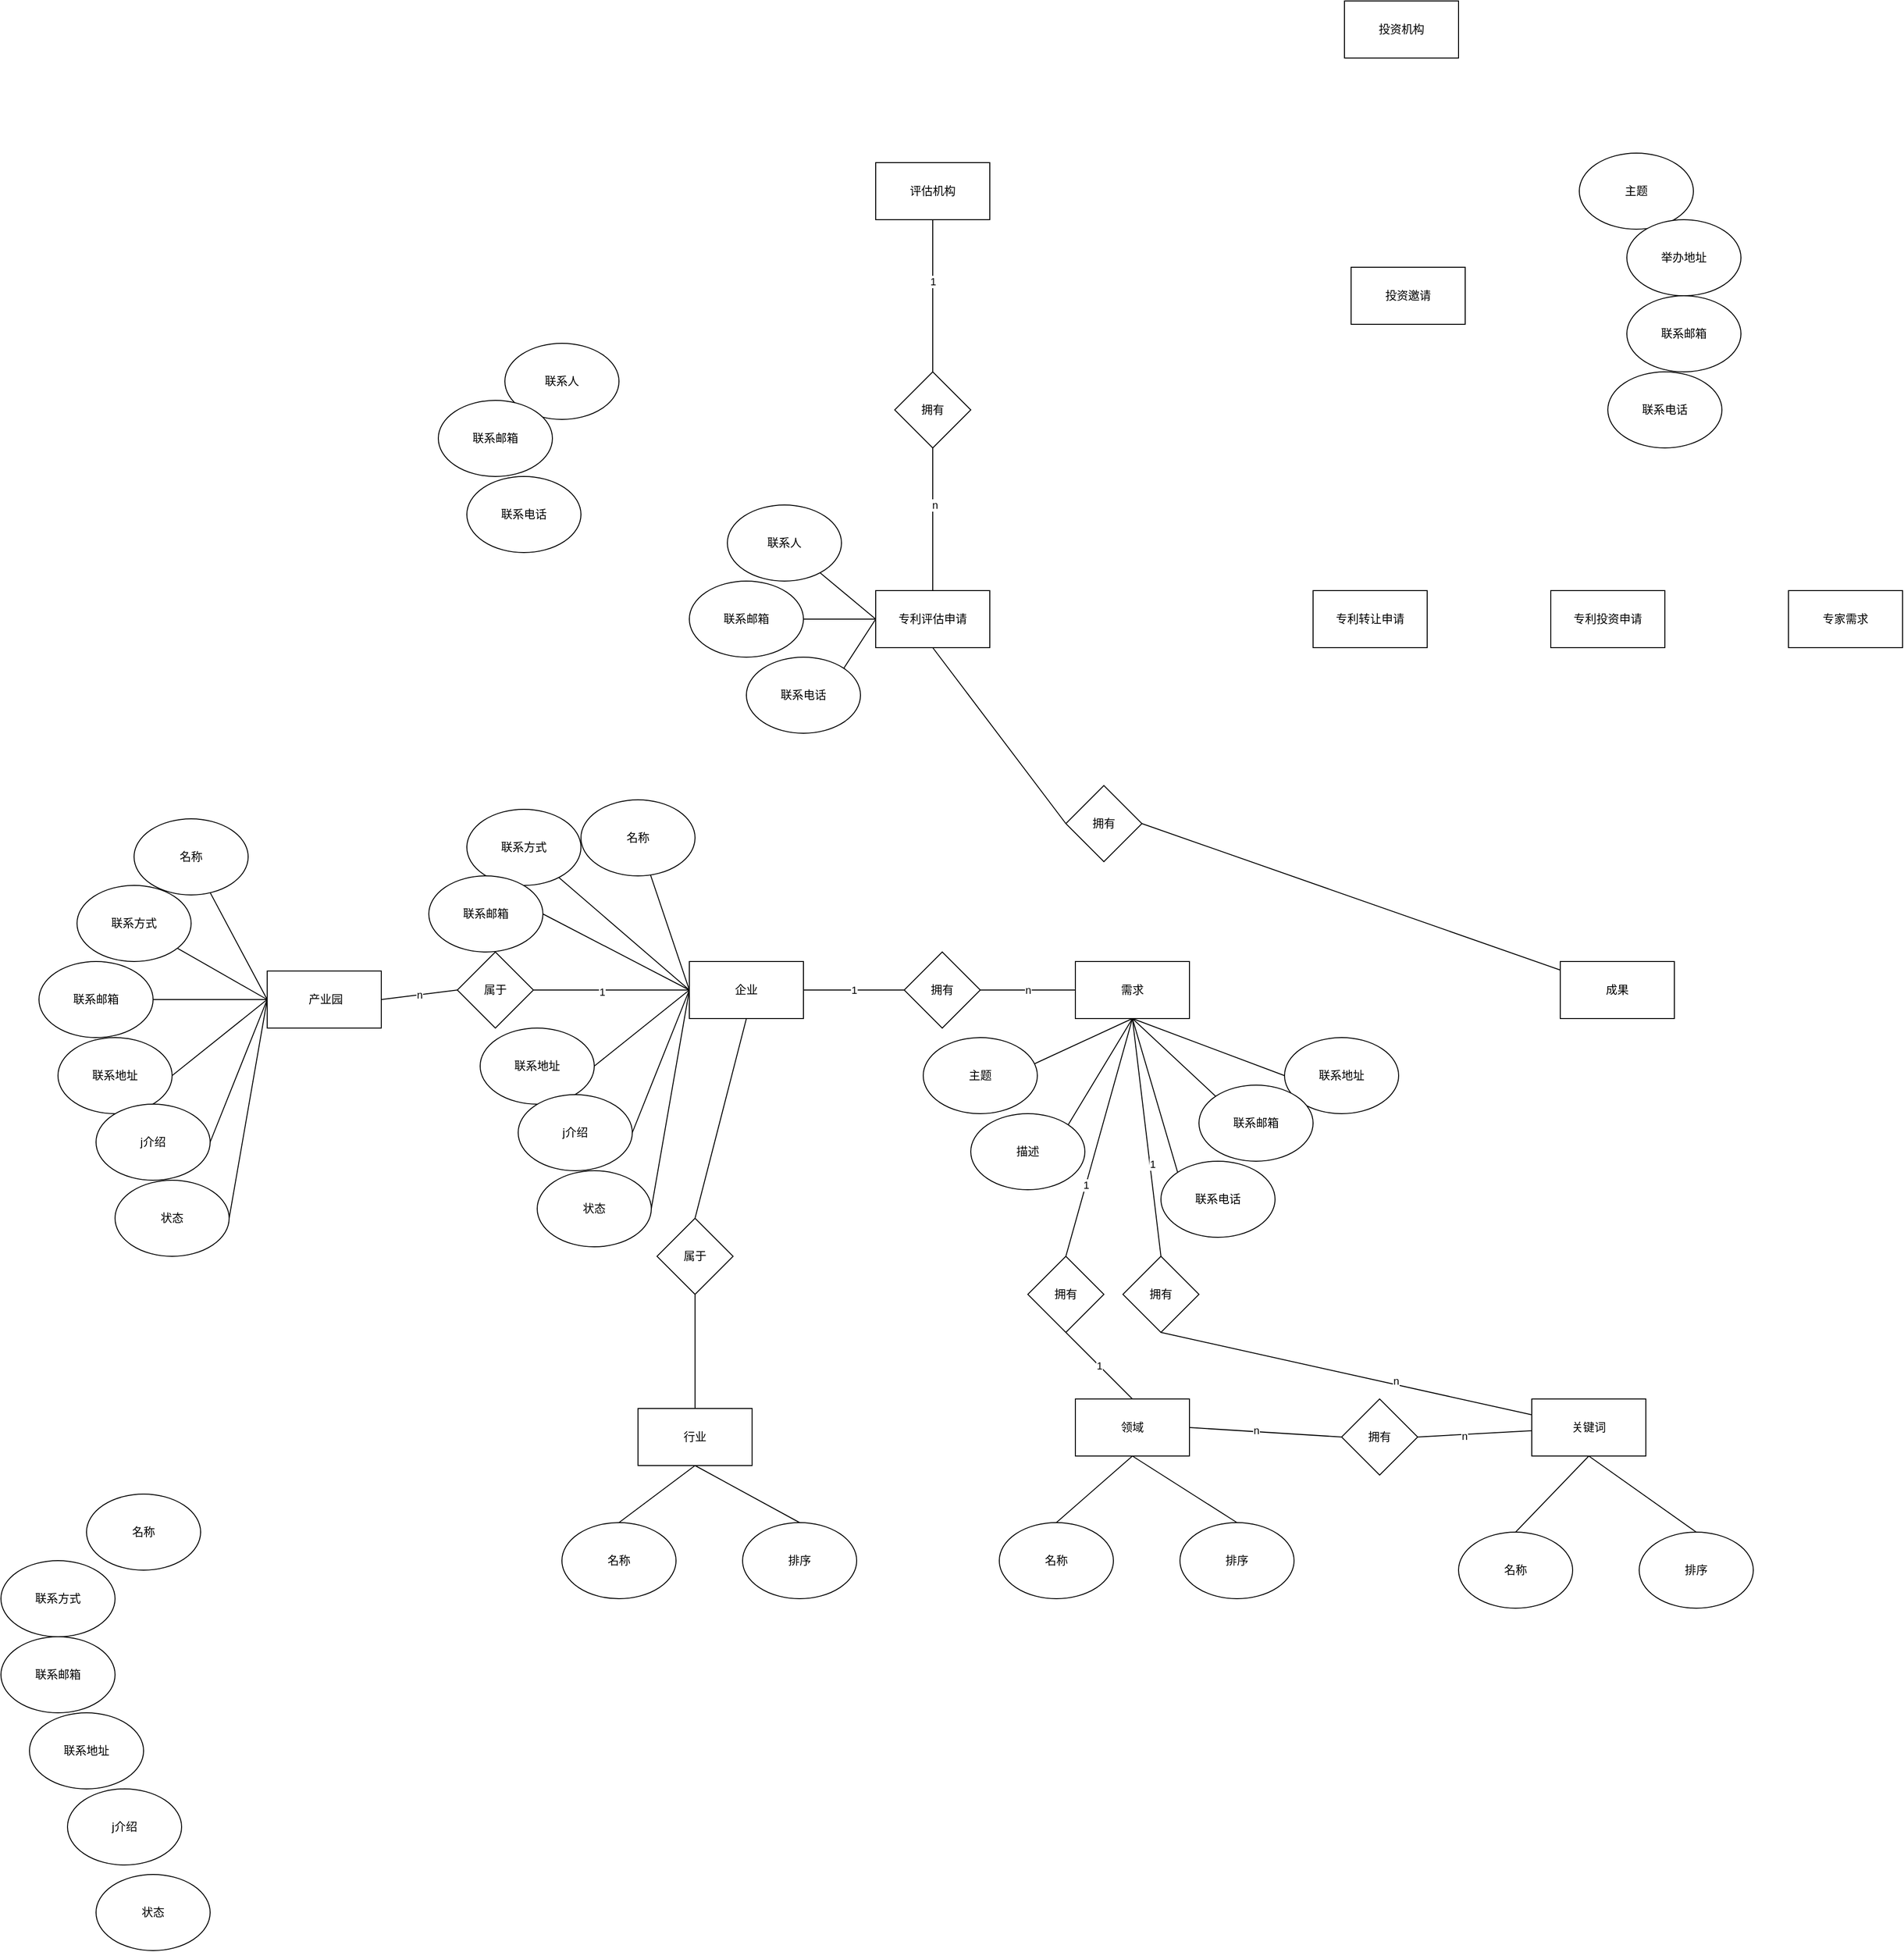 <mxfile version="14.9.8" type="github"><diagram id="YEA70oe7kTSdyKRm6zXA" name="Page-1"><mxGraphModel dx="2249" dy="1931" grid="1" gridSize="10" guides="1" tooltips="1" connect="1" arrows="1" fold="1" page="1" pageScale="1" pageWidth="827" pageHeight="1169" math="0" shadow="0"><root><mxCell id="0"/><mxCell id="1" parent="0"/><mxCell id="uKUocHzos3Ya5gMg2su9-61" style="edgeStyle=none;rounded=0;orthogonalLoop=1;jettySize=auto;html=1;exitX=0.5;exitY=1;exitDx=0;exitDy=0;entryX=0.5;entryY=0;entryDx=0;entryDy=0;endArrow=none;endFill=0;" parent="1" source="uKUocHzos3Ya5gMg2su9-1" target="uKUocHzos3Ya5gMg2su9-60" edge="1"><mxGeometry relative="1" as="geometry"/></mxCell><mxCell id="uKUocHzos3Ya5gMg2su9-64" value="1" style="edgeStyle=none;rounded=0;orthogonalLoop=1;jettySize=auto;html=1;exitX=1;exitY=0.5;exitDx=0;exitDy=0;endArrow=none;endFill=0;" parent="1" source="uKUocHzos3Ya5gMg2su9-1" target="uKUocHzos3Ya5gMg2su9-63" edge="1"><mxGeometry relative="1" as="geometry"/></mxCell><mxCell id="uKUocHzos3Ya5gMg2su9-1" value="企业" style="rounded=0;whiteSpace=wrap;html=1;" parent="1" vertex="1"><mxGeometry x="414" y="770" width="120" height="60" as="geometry"/></mxCell><mxCell id="uKUocHzos3Ya5gMg2su9-31" style="rounded=0;orthogonalLoop=1;jettySize=auto;html=1;exitX=0;exitY=0.5;exitDx=0;exitDy=0;endArrow=none;endFill=0;" parent="1" source="uKUocHzos3Ya5gMg2su9-2" target="uKUocHzos3Ya5gMg2su9-17" edge="1"><mxGeometry relative="1" as="geometry"/></mxCell><mxCell id="uKUocHzos3Ya5gMg2su9-32" style="edgeStyle=none;rounded=0;orthogonalLoop=1;jettySize=auto;html=1;exitX=0;exitY=0.5;exitDx=0;exitDy=0;endArrow=none;endFill=0;" parent="1" source="uKUocHzos3Ya5gMg2su9-2" target="uKUocHzos3Ya5gMg2su9-18" edge="1"><mxGeometry relative="1" as="geometry"/></mxCell><mxCell id="uKUocHzos3Ya5gMg2su9-33" style="edgeStyle=none;rounded=0;orthogonalLoop=1;jettySize=auto;html=1;exitX=0;exitY=0.5;exitDx=0;exitDy=0;entryX=1;entryY=0.5;entryDx=0;entryDy=0;endArrow=none;endFill=0;" parent="1" source="uKUocHzos3Ya5gMg2su9-2" target="uKUocHzos3Ya5gMg2su9-19" edge="1"><mxGeometry relative="1" as="geometry"/></mxCell><mxCell id="uKUocHzos3Ya5gMg2su9-51" value="n" style="edgeStyle=none;rounded=0;orthogonalLoop=1;jettySize=auto;html=1;exitX=1;exitY=0.5;exitDx=0;exitDy=0;entryX=0;entryY=0.5;entryDx=0;entryDy=0;endArrow=none;endFill=0;" parent="1" source="uKUocHzos3Ya5gMg2su9-2" target="uKUocHzos3Ya5gMg2su9-50" edge="1"><mxGeometry relative="1" as="geometry"/></mxCell><mxCell id="uKUocHzos3Ya5gMg2su9-2" value="&amp;nbsp;产业园" style="rounded=0;whiteSpace=wrap;html=1;" parent="1" vertex="1"><mxGeometry x="-30" y="780" width="120" height="60" as="geometry"/></mxCell><mxCell id="uKUocHzos3Ya5gMg2su9-56" style="edgeStyle=none;rounded=0;orthogonalLoop=1;jettySize=auto;html=1;exitX=0.5;exitY=1;exitDx=0;exitDy=0;entryX=0.5;entryY=0;entryDx=0;entryDy=0;endArrow=none;endFill=0;" parent="1" source="uKUocHzos3Ya5gMg2su9-4" target="uKUocHzos3Ya5gMg2su9-54" edge="1"><mxGeometry relative="1" as="geometry"/></mxCell><mxCell id="uKUocHzos3Ya5gMg2su9-4" value="行业" style="rounded=0;whiteSpace=wrap;html=1;" parent="1" vertex="1"><mxGeometry x="360" y="1240" width="120" height="60" as="geometry"/></mxCell><mxCell id="uKUocHzos3Ya5gMg2su9-96" style="edgeStyle=none;rounded=0;orthogonalLoop=1;jettySize=auto;html=1;exitX=0.5;exitY=1;exitDx=0;exitDy=0;entryX=0.967;entryY=0.35;entryDx=0;entryDy=0;entryPerimeter=0;endArrow=none;endFill=0;" parent="1" source="uKUocHzos3Ya5gMg2su9-5" target="uKUocHzos3Ya5gMg2su9-85" edge="1"><mxGeometry relative="1" as="geometry"/></mxCell><mxCell id="uKUocHzos3Ya5gMg2su9-103" style="edgeStyle=none;rounded=0;orthogonalLoop=1;jettySize=auto;html=1;exitX=0.5;exitY=1;exitDx=0;exitDy=0;entryX=0.5;entryY=0;entryDx=0;entryDy=0;endArrow=none;endFill=0;" parent="1" source="uKUocHzos3Ya5gMg2su9-5" target="uKUocHzos3Ya5gMg2su9-101" edge="1"><mxGeometry relative="1" as="geometry"/></mxCell><mxCell id="uKUocHzos3Ya5gMg2su9-105" value="1" style="edgeLabel;html=1;align=center;verticalAlign=middle;resizable=0;points=[];" parent="uKUocHzos3Ya5gMg2su9-103" vertex="1" connectable="0"><mxGeometry x="0.4" relative="1" as="geometry"><mxPoint as="offset"/></mxGeometry></mxCell><mxCell id="uKUocHzos3Ya5gMg2su9-107" style="edgeStyle=none;rounded=0;orthogonalLoop=1;jettySize=auto;html=1;exitX=0.5;exitY=1;exitDx=0;exitDy=0;entryX=0.5;entryY=0;entryDx=0;entryDy=0;endArrow=none;endFill=0;" parent="1" source="uKUocHzos3Ya5gMg2su9-5" target="uKUocHzos3Ya5gMg2su9-106" edge="1"><mxGeometry relative="1" as="geometry"/></mxCell><mxCell id="uKUocHzos3Ya5gMg2su9-111" value="1" style="edgeLabel;html=1;align=center;verticalAlign=middle;resizable=0;points=[];" parent="uKUocHzos3Ya5gMg2su9-107" vertex="1" connectable="0"><mxGeometry x="0.226" y="2" relative="1" as="geometry"><mxPoint as="offset"/></mxGeometry></mxCell><mxCell id="uKUocHzos3Ya5gMg2su9-5" value="需求" style="rounded=0;whiteSpace=wrap;html=1;" parent="1" vertex="1"><mxGeometry x="820" y="770" width="120" height="60" as="geometry"/></mxCell><mxCell id="uKUocHzos3Ya5gMg2su9-126" style="edgeStyle=none;rounded=0;orthogonalLoop=1;jettySize=auto;html=1;exitX=0;exitY=0.5;exitDx=0;exitDy=0;endArrow=none;endFill=0;" parent="1" source="uKUocHzos3Ya5gMg2su9-6" target="uKUocHzos3Ya5gMg2su9-123" edge="1"><mxGeometry relative="1" as="geometry"/></mxCell><mxCell id="uKUocHzos3Ya5gMg2su9-135" style="edgeStyle=none;rounded=0;orthogonalLoop=1;jettySize=auto;html=1;exitX=0.5;exitY=1;exitDx=0;exitDy=0;entryX=0;entryY=0.5;entryDx=0;entryDy=0;endArrow=none;endFill=0;" parent="1" source="uKUocHzos3Ya5gMg2su9-6" target="uKUocHzos3Ya5gMg2su9-134" edge="1"><mxGeometry relative="1" as="geometry"/></mxCell><mxCell id="uKUocHzos3Ya5gMg2su9-6" value="专利评估申请" style="rounded=0;whiteSpace=wrap;html=1;" parent="1" vertex="1"><mxGeometry x="610" y="380" width="120" height="60" as="geometry"/></mxCell><mxCell id="uKUocHzos3Ya5gMg2su9-78" style="edgeStyle=none;rounded=0;orthogonalLoop=1;jettySize=auto;html=1;exitX=1;exitY=0.5;exitDx=0;exitDy=0;entryX=0;entryY=0.5;entryDx=0;entryDy=0;endArrow=none;endFill=0;" parent="1" source="uKUocHzos3Ya5gMg2su9-7" target="uKUocHzos3Ya5gMg2su9-77" edge="1"><mxGeometry relative="1" as="geometry"/></mxCell><mxCell id="uKUocHzos3Ya5gMg2su9-80" value="n" style="edgeLabel;html=1;align=center;verticalAlign=middle;resizable=0;points=[];" parent="uKUocHzos3Ya5gMg2su9-78" vertex="1" connectable="0"><mxGeometry x="-0.127" y="2" relative="1" as="geometry"><mxPoint as="offset"/></mxGeometry></mxCell><mxCell id="uKUocHzos3Ya5gMg2su9-7" value="领域" style="rounded=0;whiteSpace=wrap;html=1;" parent="1" vertex="1"><mxGeometry x="820" y="1230" width="120" height="60" as="geometry"/></mxCell><mxCell id="uKUocHzos3Ya5gMg2su9-8" value="关键词" style="rounded=0;whiteSpace=wrap;html=1;" parent="1" vertex="1"><mxGeometry x="1300" y="1230" width="120" height="60" as="geometry"/></mxCell><mxCell id="uKUocHzos3Ya5gMg2su9-9" value="成果" style="rounded=0;whiteSpace=wrap;html=1;" parent="1" vertex="1"><mxGeometry x="1330" y="770" width="120" height="60" as="geometry"/></mxCell><mxCell id="uKUocHzos3Ya5gMg2su9-11" value="专利转让申请" style="rounded=0;whiteSpace=wrap;html=1;" parent="1" vertex="1"><mxGeometry x="1070" y="380" width="120" height="60" as="geometry"/></mxCell><mxCell id="uKUocHzos3Ya5gMg2su9-12" value="专利投资申请" style="rounded=0;whiteSpace=wrap;html=1;" parent="1" vertex="1"><mxGeometry x="1320" y="380" width="120" height="60" as="geometry"/></mxCell><mxCell id="uKUocHzos3Ya5gMg2su9-13" value="专家需求" style="rounded=0;whiteSpace=wrap;html=1;" parent="1" vertex="1"><mxGeometry x="1570" y="380" width="120" height="60" as="geometry"/></mxCell><mxCell id="uKUocHzos3Ya5gMg2su9-14" value="投资邀请" style="rounded=0;whiteSpace=wrap;html=1;" parent="1" vertex="1"><mxGeometry x="1110" y="40" width="120" height="60" as="geometry"/></mxCell><mxCell id="uKUocHzos3Ya5gMg2su9-130" style="edgeStyle=none;rounded=0;orthogonalLoop=1;jettySize=auto;html=1;exitX=0.5;exitY=1;exitDx=0;exitDy=0;endArrow=none;endFill=0;" parent="1" source="uKUocHzos3Ya5gMg2su9-15" target="uKUocHzos3Ya5gMg2su9-129" edge="1"><mxGeometry relative="1" as="geometry"/></mxCell><mxCell id="uKUocHzos3Ya5gMg2su9-132" value="1" style="edgeLabel;html=1;align=center;verticalAlign=middle;resizable=0;points=[];" parent="uKUocHzos3Ya5gMg2su9-130" vertex="1" connectable="0"><mxGeometry x="-0.188" relative="1" as="geometry"><mxPoint as="offset"/></mxGeometry></mxCell><mxCell id="uKUocHzos3Ya5gMg2su9-15" value="评估机构" style="rounded=0;whiteSpace=wrap;html=1;" parent="1" vertex="1"><mxGeometry x="610" y="-70" width="120" height="60" as="geometry"/></mxCell><mxCell id="uKUocHzos3Ya5gMg2su9-16" value="投资机构" style="rounded=0;whiteSpace=wrap;html=1;" parent="1" vertex="1"><mxGeometry x="1103" y="-240" width="120" height="60" as="geometry"/></mxCell><mxCell id="uKUocHzos3Ya5gMg2su9-17" value="名称" style="ellipse;whiteSpace=wrap;html=1;" parent="1" vertex="1"><mxGeometry x="-170" y="620" width="120" height="80" as="geometry"/></mxCell><mxCell id="uKUocHzos3Ya5gMg2su9-18" value="联系方式" style="ellipse;whiteSpace=wrap;html=1;" parent="1" vertex="1"><mxGeometry x="-230" y="690" width="120" height="80" as="geometry"/></mxCell><mxCell id="uKUocHzos3Ya5gMg2su9-19" value="联系邮箱" style="ellipse;whiteSpace=wrap;html=1;" parent="1" vertex="1"><mxGeometry x="-270" y="770" width="120" height="80" as="geometry"/></mxCell><mxCell id="uKUocHzos3Ya5gMg2su9-34" style="edgeStyle=none;rounded=0;orthogonalLoop=1;jettySize=auto;html=1;exitX=1;exitY=0.5;exitDx=0;exitDy=0;entryX=0;entryY=0.5;entryDx=0;entryDy=0;endArrow=none;endFill=0;" parent="1" source="uKUocHzos3Ya5gMg2su9-20" target="uKUocHzos3Ya5gMg2su9-2" edge="1"><mxGeometry relative="1" as="geometry"/></mxCell><mxCell id="uKUocHzos3Ya5gMg2su9-20" value="联系地址" style="ellipse;whiteSpace=wrap;html=1;" parent="1" vertex="1"><mxGeometry x="-250" y="850" width="120" height="80" as="geometry"/></mxCell><mxCell id="uKUocHzos3Ya5gMg2su9-35" style="edgeStyle=none;rounded=0;orthogonalLoop=1;jettySize=auto;html=1;exitX=1;exitY=0.5;exitDx=0;exitDy=0;entryX=0;entryY=0.5;entryDx=0;entryDy=0;endArrow=none;endFill=0;" parent="1" source="uKUocHzos3Ya5gMg2su9-21" target="uKUocHzos3Ya5gMg2su9-2" edge="1"><mxGeometry relative="1" as="geometry"/></mxCell><mxCell id="uKUocHzos3Ya5gMg2su9-21" value="j介绍" style="ellipse;whiteSpace=wrap;html=1;" parent="1" vertex="1"><mxGeometry x="-210" y="920" width="120" height="80" as="geometry"/></mxCell><mxCell id="uKUocHzos3Ya5gMg2su9-37" style="edgeStyle=none;rounded=0;orthogonalLoop=1;jettySize=auto;html=1;exitX=1;exitY=0.5;exitDx=0;exitDy=0;entryX=0;entryY=0.5;entryDx=0;entryDy=0;endArrow=none;endFill=0;" parent="1" source="uKUocHzos3Ya5gMg2su9-22" target="uKUocHzos3Ya5gMg2su9-2" edge="1"><mxGeometry relative="1" as="geometry"/></mxCell><mxCell id="uKUocHzos3Ya5gMg2su9-22" value="状态" style="ellipse;whiteSpace=wrap;html=1;" parent="1" vertex="1"><mxGeometry x="-190" y="1000" width="120" height="80" as="geometry"/></mxCell><mxCell id="uKUocHzos3Ya5gMg2su9-24" value="名称" style="ellipse;whiteSpace=wrap;html=1;" parent="1" vertex="1"><mxGeometry x="-220" y="1330" width="120" height="80" as="geometry"/></mxCell><mxCell id="uKUocHzos3Ya5gMg2su9-25" value="联系方式" style="ellipse;whiteSpace=wrap;html=1;" parent="1" vertex="1"><mxGeometry x="-310" y="1400" width="120" height="80" as="geometry"/></mxCell><mxCell id="uKUocHzos3Ya5gMg2su9-26" value="联系邮箱" style="ellipse;whiteSpace=wrap;html=1;" parent="1" vertex="1"><mxGeometry x="-310" y="1480" width="120" height="80" as="geometry"/></mxCell><mxCell id="uKUocHzos3Ya5gMg2su9-27" value="联系地址" style="ellipse;whiteSpace=wrap;html=1;" parent="1" vertex="1"><mxGeometry x="-280" y="1560" width="120" height="80" as="geometry"/></mxCell><mxCell id="uKUocHzos3Ya5gMg2su9-28" value="j介绍" style="ellipse;whiteSpace=wrap;html=1;" parent="1" vertex="1"><mxGeometry x="-240" y="1640" width="120" height="80" as="geometry"/></mxCell><mxCell id="uKUocHzos3Ya5gMg2su9-29" value="状态" style="ellipse;whiteSpace=wrap;html=1;" parent="1" vertex="1"><mxGeometry x="-210" y="1730" width="120" height="80" as="geometry"/></mxCell><mxCell id="uKUocHzos3Ya5gMg2su9-38" style="rounded=0;orthogonalLoop=1;jettySize=auto;html=1;exitX=0;exitY=0.5;exitDx=0;exitDy=0;endArrow=none;endFill=0;" parent="1" target="uKUocHzos3Ya5gMg2su9-41" edge="1"><mxGeometry relative="1" as="geometry"><mxPoint x="414" y="800" as="sourcePoint"/></mxGeometry></mxCell><mxCell id="uKUocHzos3Ya5gMg2su9-39" style="edgeStyle=none;rounded=0;orthogonalLoop=1;jettySize=auto;html=1;exitX=0;exitY=0.5;exitDx=0;exitDy=0;endArrow=none;endFill=0;" parent="1" target="uKUocHzos3Ya5gMg2su9-42" edge="1"><mxGeometry relative="1" as="geometry"><mxPoint x="414" y="800" as="sourcePoint"/></mxGeometry></mxCell><mxCell id="uKUocHzos3Ya5gMg2su9-40" style="edgeStyle=none;rounded=0;orthogonalLoop=1;jettySize=auto;html=1;exitX=0;exitY=0.5;exitDx=0;exitDy=0;entryX=1;entryY=0.5;entryDx=0;entryDy=0;endArrow=none;endFill=0;" parent="1" target="uKUocHzos3Ya5gMg2su9-43" edge="1"><mxGeometry relative="1" as="geometry"><mxPoint x="414" y="800" as="sourcePoint"/></mxGeometry></mxCell><mxCell id="uKUocHzos3Ya5gMg2su9-41" value="名称" style="ellipse;whiteSpace=wrap;html=1;" parent="1" vertex="1"><mxGeometry x="300" y="600" width="120" height="80" as="geometry"/></mxCell><mxCell id="uKUocHzos3Ya5gMg2su9-42" value="联系方式" style="ellipse;whiteSpace=wrap;html=1;" parent="1" vertex="1"><mxGeometry x="180" y="610" width="120" height="80" as="geometry"/></mxCell><mxCell id="uKUocHzos3Ya5gMg2su9-43" value="联系邮箱" style="ellipse;whiteSpace=wrap;html=1;" parent="1" vertex="1"><mxGeometry x="140" y="680" width="120" height="80" as="geometry"/></mxCell><mxCell id="uKUocHzos3Ya5gMg2su9-44" style="edgeStyle=none;rounded=0;orthogonalLoop=1;jettySize=auto;html=1;exitX=1;exitY=0.5;exitDx=0;exitDy=0;entryX=0;entryY=0.5;entryDx=0;entryDy=0;endArrow=none;endFill=0;" parent="1" source="uKUocHzos3Ya5gMg2su9-45" edge="1"><mxGeometry relative="1" as="geometry"><mxPoint x="414" y="800" as="targetPoint"/></mxGeometry></mxCell><mxCell id="uKUocHzos3Ya5gMg2su9-45" value="联系地址" style="ellipse;whiteSpace=wrap;html=1;" parent="1" vertex="1"><mxGeometry x="194" y="840" width="120" height="80" as="geometry"/></mxCell><mxCell id="uKUocHzos3Ya5gMg2su9-46" style="edgeStyle=none;rounded=0;orthogonalLoop=1;jettySize=auto;html=1;exitX=1;exitY=0.5;exitDx=0;exitDy=0;entryX=0;entryY=0.5;entryDx=0;entryDy=0;endArrow=none;endFill=0;" parent="1" source="uKUocHzos3Ya5gMg2su9-47" edge="1"><mxGeometry relative="1" as="geometry"><mxPoint x="414" y="800" as="targetPoint"/></mxGeometry></mxCell><mxCell id="uKUocHzos3Ya5gMg2su9-47" value="j介绍" style="ellipse;whiteSpace=wrap;html=1;" parent="1" vertex="1"><mxGeometry x="234" y="910" width="120" height="80" as="geometry"/></mxCell><mxCell id="uKUocHzos3Ya5gMg2su9-48" style="edgeStyle=none;rounded=0;orthogonalLoop=1;jettySize=auto;html=1;exitX=1;exitY=0.5;exitDx=0;exitDy=0;entryX=0;entryY=0.5;entryDx=0;entryDy=0;endArrow=none;endFill=0;" parent="1" source="uKUocHzos3Ya5gMg2su9-49" edge="1"><mxGeometry relative="1" as="geometry"><mxPoint x="414" y="800" as="targetPoint"/></mxGeometry></mxCell><mxCell id="uKUocHzos3Ya5gMg2su9-49" value="状态" style="ellipse;whiteSpace=wrap;html=1;" parent="1" vertex="1"><mxGeometry x="254" y="990" width="120" height="80" as="geometry"/></mxCell><mxCell id="uKUocHzos3Ya5gMg2su9-52" style="edgeStyle=none;rounded=0;orthogonalLoop=1;jettySize=auto;html=1;exitX=1;exitY=0.5;exitDx=0;exitDy=0;entryX=0;entryY=0.5;entryDx=0;entryDy=0;endArrow=none;endFill=0;" parent="1" source="uKUocHzos3Ya5gMg2su9-50" target="uKUocHzos3Ya5gMg2su9-1" edge="1"><mxGeometry relative="1" as="geometry"/></mxCell><mxCell id="uKUocHzos3Ya5gMg2su9-53" value="1" style="edgeLabel;html=1;align=center;verticalAlign=middle;resizable=0;points=[];" parent="uKUocHzos3Ya5gMg2su9-52" vertex="1" connectable="0"><mxGeometry x="-0.122" y="-2" relative="1" as="geometry"><mxPoint as="offset"/></mxGeometry></mxCell><mxCell id="uKUocHzos3Ya5gMg2su9-50" value="属于" style="rhombus;whiteSpace=wrap;html=1;" parent="1" vertex="1"><mxGeometry x="170" y="760" width="80" height="80" as="geometry"/></mxCell><mxCell id="uKUocHzos3Ya5gMg2su9-54" value="名称" style="ellipse;whiteSpace=wrap;html=1;" parent="1" vertex="1"><mxGeometry x="280" y="1360" width="120" height="80" as="geometry"/></mxCell><mxCell id="uKUocHzos3Ya5gMg2su9-58" style="edgeStyle=none;rounded=0;orthogonalLoop=1;jettySize=auto;html=1;exitX=0.5;exitY=0;exitDx=0;exitDy=0;entryX=0.5;entryY=1;entryDx=0;entryDy=0;endArrow=none;endFill=0;" parent="1" source="uKUocHzos3Ya5gMg2su9-55" target="uKUocHzos3Ya5gMg2su9-4" edge="1"><mxGeometry relative="1" as="geometry"/></mxCell><mxCell id="uKUocHzos3Ya5gMg2su9-55" value="排序" style="ellipse;whiteSpace=wrap;html=1;" parent="1" vertex="1"><mxGeometry x="470" y="1360" width="120" height="80" as="geometry"/></mxCell><mxCell id="uKUocHzos3Ya5gMg2su9-62" style="edgeStyle=none;rounded=0;orthogonalLoop=1;jettySize=auto;html=1;exitX=0.5;exitY=1;exitDx=0;exitDy=0;entryX=0.5;entryY=0;entryDx=0;entryDy=0;endArrow=none;endFill=0;" parent="1" source="uKUocHzos3Ya5gMg2su9-60" target="uKUocHzos3Ya5gMg2su9-4" edge="1"><mxGeometry relative="1" as="geometry"/></mxCell><mxCell id="uKUocHzos3Ya5gMg2su9-60" value="属于" style="rhombus;whiteSpace=wrap;html=1;" parent="1" vertex="1"><mxGeometry x="380" y="1040" width="80" height="80" as="geometry"/></mxCell><mxCell id="uKUocHzos3Ya5gMg2su9-65" value="n" style="edgeStyle=none;rounded=0;orthogonalLoop=1;jettySize=auto;html=1;exitX=1;exitY=0.5;exitDx=0;exitDy=0;entryX=0;entryY=0.5;entryDx=0;entryDy=0;endArrow=none;endFill=0;" parent="1" source="uKUocHzos3Ya5gMg2su9-63" target="uKUocHzos3Ya5gMg2su9-5" edge="1"><mxGeometry relative="1" as="geometry"/></mxCell><mxCell id="uKUocHzos3Ya5gMg2su9-63" value="拥有" style="rhombus;whiteSpace=wrap;html=1;" parent="1" vertex="1"><mxGeometry x="640" y="760" width="80" height="80" as="geometry"/></mxCell><mxCell id="uKUocHzos3Ya5gMg2su9-67" style="edgeStyle=none;rounded=0;orthogonalLoop=1;jettySize=auto;html=1;entryX=0.5;entryY=0;entryDx=0;entryDy=0;endArrow=none;endFill=0;exitX=0.5;exitY=1;exitDx=0;exitDy=0;" parent="1" source="uKUocHzos3Ya5gMg2su9-7" target="uKUocHzos3Ya5gMg2su9-68" edge="1"><mxGeometry relative="1" as="geometry"><mxPoint x="880" y="1300" as="sourcePoint"/></mxGeometry></mxCell><mxCell id="uKUocHzos3Ya5gMg2su9-68" value="名称" style="ellipse;whiteSpace=wrap;html=1;" parent="1" vertex="1"><mxGeometry x="740" y="1360" width="120" height="80" as="geometry"/></mxCell><mxCell id="uKUocHzos3Ya5gMg2su9-69" style="edgeStyle=none;rounded=0;orthogonalLoop=1;jettySize=auto;html=1;exitX=0.5;exitY=0;exitDx=0;exitDy=0;endArrow=none;endFill=0;entryX=0.5;entryY=1;entryDx=0;entryDy=0;" parent="1" source="uKUocHzos3Ya5gMg2su9-70" target="uKUocHzos3Ya5gMg2su9-7" edge="1"><mxGeometry relative="1" as="geometry"><mxPoint x="880" y="1300" as="targetPoint"/></mxGeometry></mxCell><mxCell id="uKUocHzos3Ya5gMg2su9-70" value="排序" style="ellipse;whiteSpace=wrap;html=1;" parent="1" vertex="1"><mxGeometry x="930" y="1360" width="120" height="80" as="geometry"/></mxCell><mxCell id="uKUocHzos3Ya5gMg2su9-75" style="edgeStyle=none;rounded=0;orthogonalLoop=1;jettySize=auto;html=1;exitX=0.5;exitY=0;exitDx=0;exitDy=0;entryX=0.5;entryY=1;entryDx=0;entryDy=0;endArrow=none;endFill=0;" parent="1" source="uKUocHzos3Ya5gMg2su9-72" target="uKUocHzos3Ya5gMg2su9-8" edge="1"><mxGeometry relative="1" as="geometry"/></mxCell><mxCell id="uKUocHzos3Ya5gMg2su9-72" value="名称" style="ellipse;whiteSpace=wrap;html=1;" parent="1" vertex="1"><mxGeometry x="1223" y="1370" width="120" height="80" as="geometry"/></mxCell><mxCell id="uKUocHzos3Ya5gMg2su9-76" style="edgeStyle=none;rounded=0;orthogonalLoop=1;jettySize=auto;html=1;exitX=0.5;exitY=0;exitDx=0;exitDy=0;endArrow=none;endFill=0;" parent="1" source="uKUocHzos3Ya5gMg2su9-73" edge="1"><mxGeometry relative="1" as="geometry"><mxPoint x="1360" y="1290" as="targetPoint"/></mxGeometry></mxCell><mxCell id="uKUocHzos3Ya5gMg2su9-73" value="排序" style="ellipse;whiteSpace=wrap;html=1;" parent="1" vertex="1"><mxGeometry x="1413" y="1370" width="120" height="80" as="geometry"/></mxCell><mxCell id="uKUocHzos3Ya5gMg2su9-79" style="edgeStyle=none;rounded=0;orthogonalLoop=1;jettySize=auto;html=1;exitX=1;exitY=0.5;exitDx=0;exitDy=0;endArrow=none;endFill=0;" parent="1" source="uKUocHzos3Ya5gMg2su9-77" target="uKUocHzos3Ya5gMg2su9-8" edge="1"><mxGeometry relative="1" as="geometry"/></mxCell><mxCell id="uKUocHzos3Ya5gMg2su9-83" value="n" style="edgeLabel;html=1;align=center;verticalAlign=middle;resizable=0;points=[];" parent="uKUocHzos3Ya5gMg2su9-79" vertex="1" connectable="0"><mxGeometry x="-0.184" y="-1" relative="1" as="geometry"><mxPoint as="offset"/></mxGeometry></mxCell><mxCell id="uKUocHzos3Ya5gMg2su9-77" value="拥有" style="rhombus;whiteSpace=wrap;html=1;" parent="1" vertex="1"><mxGeometry x="1100" y="1230" width="80" height="80" as="geometry"/></mxCell><mxCell id="uKUocHzos3Ya5gMg2su9-85" value="主题" style="ellipse;whiteSpace=wrap;html=1;" parent="1" vertex="1"><mxGeometry x="660" y="850" width="120" height="80" as="geometry"/></mxCell><mxCell id="uKUocHzos3Ya5gMg2su9-97" style="edgeStyle=none;rounded=0;orthogonalLoop=1;jettySize=auto;html=1;exitX=1;exitY=0;exitDx=0;exitDy=0;endArrow=none;endFill=0;" parent="1" source="uKUocHzos3Ya5gMg2su9-86" edge="1"><mxGeometry relative="1" as="geometry"><mxPoint x="880" y="830" as="targetPoint"/></mxGeometry></mxCell><mxCell id="uKUocHzos3Ya5gMg2su9-86" value="描述" style="ellipse;whiteSpace=wrap;html=1;" parent="1" vertex="1"><mxGeometry x="710" y="930" width="120" height="80" as="geometry"/></mxCell><mxCell id="uKUocHzos3Ya5gMg2su9-100" style="edgeStyle=none;rounded=0;orthogonalLoop=1;jettySize=auto;html=1;exitX=0;exitY=0.5;exitDx=0;exitDy=0;endArrow=none;endFill=0;" parent="1" source="uKUocHzos3Ya5gMg2su9-88" edge="1"><mxGeometry relative="1" as="geometry"><mxPoint x="880" y="830" as="targetPoint"/></mxGeometry></mxCell><mxCell id="uKUocHzos3Ya5gMg2su9-88" value="联系地址" style="ellipse;whiteSpace=wrap;html=1;" parent="1" vertex="1"><mxGeometry x="1040" y="850" width="120" height="80" as="geometry"/></mxCell><mxCell id="uKUocHzos3Ya5gMg2su9-99" style="edgeStyle=none;rounded=0;orthogonalLoop=1;jettySize=auto;html=1;exitX=0;exitY=0;exitDx=0;exitDy=0;endArrow=none;endFill=0;" parent="1" source="uKUocHzos3Ya5gMg2su9-89" edge="1"><mxGeometry relative="1" as="geometry"><mxPoint x="880" y="830" as="targetPoint"/></mxGeometry></mxCell><mxCell id="uKUocHzos3Ya5gMg2su9-89" value="联系邮箱" style="ellipse;whiteSpace=wrap;html=1;" parent="1" vertex="1"><mxGeometry x="950" y="900" width="120" height="80" as="geometry"/></mxCell><mxCell id="uKUocHzos3Ya5gMg2su9-98" style="edgeStyle=none;rounded=0;orthogonalLoop=1;jettySize=auto;html=1;exitX=0;exitY=0;exitDx=0;exitDy=0;endArrow=none;endFill=0;" parent="1" source="uKUocHzos3Ya5gMg2su9-90" edge="1"><mxGeometry relative="1" as="geometry"><mxPoint x="880" y="830" as="targetPoint"/></mxGeometry></mxCell><mxCell id="uKUocHzos3Ya5gMg2su9-90" value="联系电话" style="ellipse;whiteSpace=wrap;html=1;" parent="1" vertex="1"><mxGeometry x="910" y="980" width="120" height="80" as="geometry"/></mxCell><mxCell id="uKUocHzos3Ya5gMg2su9-104" value="1" style="edgeStyle=none;rounded=0;orthogonalLoop=1;jettySize=auto;html=1;exitX=0.5;exitY=1;exitDx=0;exitDy=0;entryX=0.5;entryY=0;entryDx=0;entryDy=0;endArrow=none;endFill=0;" parent="1" source="uKUocHzos3Ya5gMg2su9-101" target="uKUocHzos3Ya5gMg2su9-7" edge="1"><mxGeometry relative="1" as="geometry"/></mxCell><mxCell id="uKUocHzos3Ya5gMg2su9-101" value="拥有" style="rhombus;whiteSpace=wrap;html=1;" parent="1" vertex="1"><mxGeometry x="770" y="1080" width="80" height="80" as="geometry"/></mxCell><mxCell id="uKUocHzos3Ya5gMg2su9-109" style="edgeStyle=none;rounded=0;orthogonalLoop=1;jettySize=auto;html=1;exitX=0.5;exitY=1;exitDx=0;exitDy=0;endArrow=none;endFill=0;" parent="1" source="uKUocHzos3Ya5gMg2su9-106" target="uKUocHzos3Ya5gMg2su9-8" edge="1"><mxGeometry relative="1" as="geometry"/></mxCell><mxCell id="uKUocHzos3Ya5gMg2su9-110" value="n" style="edgeLabel;html=1;align=center;verticalAlign=middle;resizable=0;points=[];" parent="uKUocHzos3Ya5gMg2su9-109" vertex="1" connectable="0"><mxGeometry x="0.262" y="4" relative="1" as="geometry"><mxPoint as="offset"/></mxGeometry></mxCell><mxCell id="uKUocHzos3Ya5gMg2su9-106" value="拥有" style="rhombus;whiteSpace=wrap;html=1;" parent="1" vertex="1"><mxGeometry x="870" y="1080" width="80" height="80" as="geometry"/></mxCell><mxCell id="uKUocHzos3Ya5gMg2su9-114" value="主题" style="ellipse;whiteSpace=wrap;html=1;" parent="1" vertex="1"><mxGeometry x="1350" y="-80" width="120" height="80" as="geometry"/></mxCell><mxCell id="uKUocHzos3Ya5gMg2su9-116" value="联系人" style="ellipse;whiteSpace=wrap;html=1;" parent="1" vertex="1"><mxGeometry x="220" y="120" width="120" height="80" as="geometry"/></mxCell><mxCell id="uKUocHzos3Ya5gMg2su9-117" value="联系邮箱" style="ellipse;whiteSpace=wrap;html=1;" parent="1" vertex="1"><mxGeometry x="150" y="180" width="120" height="80" as="geometry"/></mxCell><mxCell id="uKUocHzos3Ya5gMg2su9-118" value="联系电话" style="ellipse;whiteSpace=wrap;html=1;" parent="1" vertex="1"><mxGeometry x="180" y="260" width="120" height="80" as="geometry"/></mxCell><mxCell id="uKUocHzos3Ya5gMg2su9-119" value="举办地址" style="ellipse;whiteSpace=wrap;html=1;" parent="1" vertex="1"><mxGeometry x="1400" y="-10" width="120" height="80" as="geometry"/></mxCell><mxCell id="uKUocHzos3Ya5gMg2su9-120" value="联系邮箱" style="ellipse;whiteSpace=wrap;html=1;" parent="1" vertex="1"><mxGeometry x="1400" y="70" width="120" height="80" as="geometry"/></mxCell><mxCell id="uKUocHzos3Ya5gMg2su9-121" value="联系电话" style="ellipse;whiteSpace=wrap;html=1;" parent="1" vertex="1"><mxGeometry x="1380" y="150" width="120" height="80" as="geometry"/></mxCell><mxCell id="uKUocHzos3Ya5gMg2su9-123" value="联系人" style="ellipse;whiteSpace=wrap;html=1;" parent="1" vertex="1"><mxGeometry x="454" y="290" width="120" height="80" as="geometry"/></mxCell><mxCell id="uKUocHzos3Ya5gMg2su9-127" style="edgeStyle=none;rounded=0;orthogonalLoop=1;jettySize=auto;html=1;exitX=1;exitY=0.5;exitDx=0;exitDy=0;entryX=0;entryY=0.5;entryDx=0;entryDy=0;endArrow=none;endFill=0;" parent="1" source="uKUocHzos3Ya5gMg2su9-124" target="uKUocHzos3Ya5gMg2su9-6" edge="1"><mxGeometry relative="1" as="geometry"/></mxCell><mxCell id="uKUocHzos3Ya5gMg2su9-124" value="联系邮箱" style="ellipse;whiteSpace=wrap;html=1;" parent="1" vertex="1"><mxGeometry x="414" y="370" width="120" height="80" as="geometry"/></mxCell><mxCell id="uKUocHzos3Ya5gMg2su9-128" style="edgeStyle=none;rounded=0;orthogonalLoop=1;jettySize=auto;html=1;exitX=1;exitY=0;exitDx=0;exitDy=0;endArrow=none;endFill=0;entryX=0;entryY=0.5;entryDx=0;entryDy=0;" parent="1" source="uKUocHzos3Ya5gMg2su9-125" target="uKUocHzos3Ya5gMg2su9-6" edge="1"><mxGeometry relative="1" as="geometry"><mxPoint x="540" y="410" as="targetPoint"/></mxGeometry></mxCell><mxCell id="uKUocHzos3Ya5gMg2su9-125" value="联系电话" style="ellipse;whiteSpace=wrap;html=1;" parent="1" vertex="1"><mxGeometry x="474" y="450" width="120" height="80" as="geometry"/></mxCell><mxCell id="uKUocHzos3Ya5gMg2su9-131" style="edgeStyle=none;rounded=0;orthogonalLoop=1;jettySize=auto;html=1;exitX=0.5;exitY=1;exitDx=0;exitDy=0;entryX=0.5;entryY=0;entryDx=0;entryDy=0;endArrow=none;endFill=0;" parent="1" source="uKUocHzos3Ya5gMg2su9-129" target="uKUocHzos3Ya5gMg2su9-6" edge="1"><mxGeometry relative="1" as="geometry"/></mxCell><mxCell id="uKUocHzos3Ya5gMg2su9-133" value="n" style="edgeLabel;html=1;align=center;verticalAlign=middle;resizable=0;points=[];" parent="uKUocHzos3Ya5gMg2su9-131" vertex="1" connectable="0"><mxGeometry x="-0.199" y="2" relative="1" as="geometry"><mxPoint as="offset"/></mxGeometry></mxCell><mxCell id="uKUocHzos3Ya5gMg2su9-129" value="拥有" style="rhombus;whiteSpace=wrap;html=1;" parent="1" vertex="1"><mxGeometry x="630" y="150" width="80" height="80" as="geometry"/></mxCell><mxCell id="uKUocHzos3Ya5gMg2su9-136" style="edgeStyle=none;rounded=0;orthogonalLoop=1;jettySize=auto;html=1;exitX=1;exitY=0.5;exitDx=0;exitDy=0;endArrow=none;endFill=0;" parent="1" source="uKUocHzos3Ya5gMg2su9-134" target="uKUocHzos3Ya5gMg2su9-9" edge="1"><mxGeometry relative="1" as="geometry"/></mxCell><mxCell id="uKUocHzos3Ya5gMg2su9-134" value="拥有" style="rhombus;whiteSpace=wrap;html=1;" parent="1" vertex="1"><mxGeometry x="810" y="585" width="80" height="80" as="geometry"/></mxCell></root></mxGraphModel></diagram></mxfile>